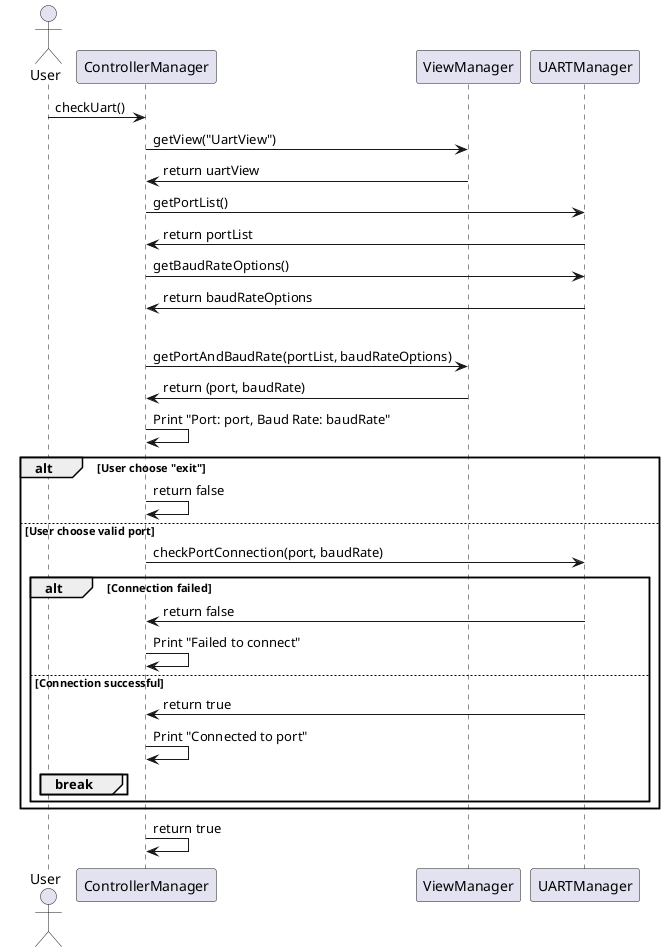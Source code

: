 @startuml
actor User
participant ControllerManager
participant ViewManager
participant UARTManager

User -> ControllerManager: checkUart()
ControllerManager -> ViewManager: getView("UartView")
ViewManager -> ControllerManager: return uartView

ControllerManager -> UARTManager: getPortList()
UARTManager -> ControllerManager: return portList

ControllerManager -> UARTManager: getBaudRateOptions()
UARTManager -> ControllerManager: return baudRateOptions

loop Choose port UART
    ControllerManager -> ViewManager: getPortAndBaudRate(portList, baudRateOptions)
    ViewManager -> ControllerManager: return (port, baudRate)
    
    ControllerManager -> ControllerManager: Print "Port: port, Baud Rate: baudRate"
    
    alt User choose "exit"
        ControllerManager -> ControllerManager: return false
    else User choose valid port
        ControllerManager -> UARTManager: checkPortConnection(port, baudRate)
        alt Connection failed
            UARTManager -> ControllerManager: return false
            ControllerManager -> ControllerManager: Print "Failed to connect"
        else Connection successful
            UARTManager -> ControllerManager: return true
            ControllerManager -> ControllerManager: Print "Connected to port"
            break
        end
    end
end

ControllerManager -> ControllerManager: return true
@enduml
